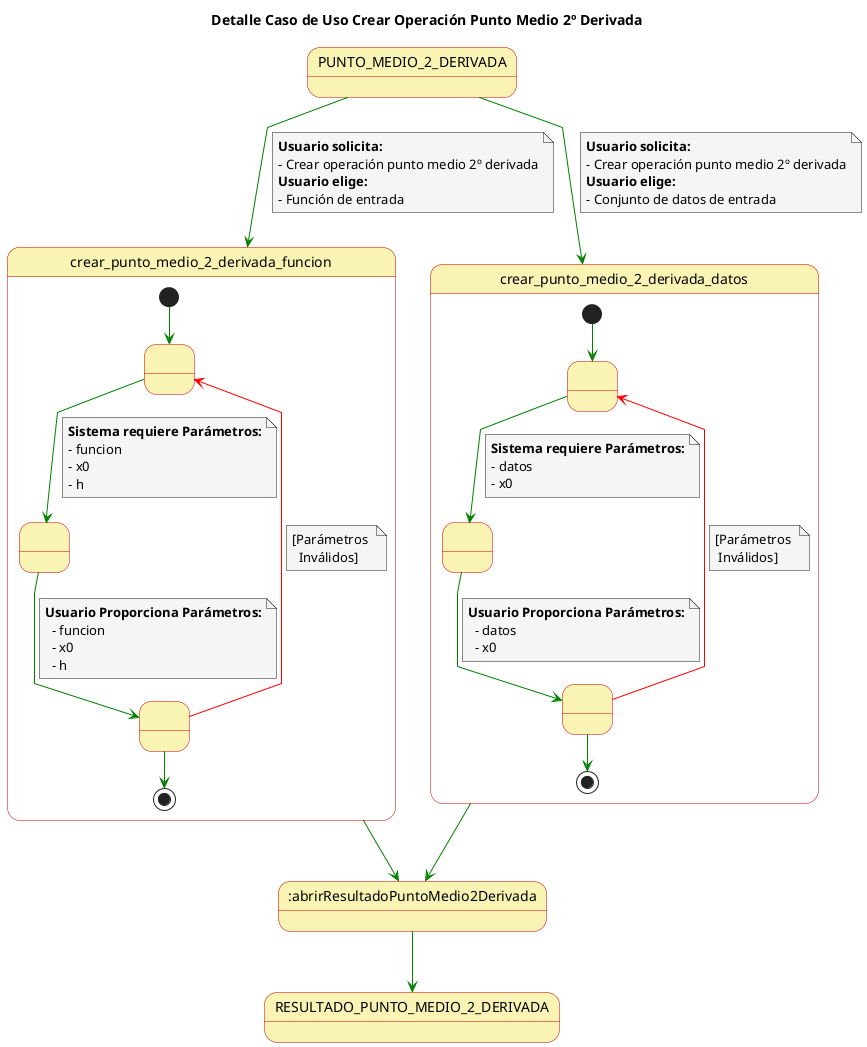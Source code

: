 @startuml

skinparam state {
  BackgroundColor #faf4b4
  BorderColor #c90000
}

skinparam note {
  BackgroundColor #f5f5f5
}

skinparam linetype polyline

title Detalle Caso de Uso Crear Operación Punto Medio 2º Derivada


PUNTO_MEDIO_2_DERIVADA -[#green]-> crear_punto_medio_2_derivada_funcion
note on link
  **Usuario solicita:**
  - Crear operación punto medio 2º derivada
  **Usuario elige:**
  - Función de entrada
end note
PUNTO_MEDIO_2_DERIVADA -[#green]-> crear_punto_medio_2_derivada_datos
note on link
  **Usuario solicita:**
  - Crear operación punto medio 2º derivada
  **Usuario elige:**
  - Conjunto de datos de entrada
end note

state crear_punto_medio_2_derivada_funcion{
  state 1 as " "
  state 2 as " "
  state 3 as " "
  
  [*] -[#green]-> 1
  1 -[#green]-> 2
  note on link
      **Sistema requiere Parámetros:**
      - funcion
      - x0
      - h
  end note
  2 -[#green]-> 3
  note on link
    **Usuario Proporciona Parámetros:**
      - funcion
      - x0
      - h
  end note
  3 -[#red]-> 1
  note on link
    [Parámetros 
      Inválidos]
  end note
  3 -[#green]-> [*]

}

state crear_punto_medio_2_derivada_datos {
  state 4 as " "
  state 5 as " "
  state 6 as " "
  
  [*] -[#green]-> 4
  4 -[#green]-> 5
  note on link
      **Sistema requiere Parámetros:**
      - datos
      - x0
  end note
  5 -[#green]-> 6
  note on link
    **Usuario Proporciona Parámetros:**
      - datos
      - x0
  end note
  6 -[#red]-> 4
  note on link
    [Parámetros 
     Inválidos]
  end note
  6 -[#green]-> [*]

}


crear_punto_medio_2_derivada_funcion -[#green]-> :abrirResultadoPuntoMedio2Derivada
crear_punto_medio_2_derivada_datos -[#green]-> :abrirResultadoPuntoMedio2Derivada

:abrirResultadoPuntoMedio2Derivada-[#green]-> RESULTADO_PUNTO_MEDIO_2_DERIVADA

@enduml